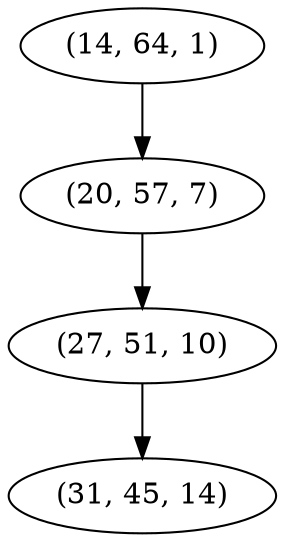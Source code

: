 digraph tree {
    "(14, 64, 1)";
    "(20, 57, 7)";
    "(27, 51, 10)";
    "(31, 45, 14)";
    "(14, 64, 1)" -> "(20, 57, 7)";
    "(20, 57, 7)" -> "(27, 51, 10)";
    "(27, 51, 10)" -> "(31, 45, 14)";
}
